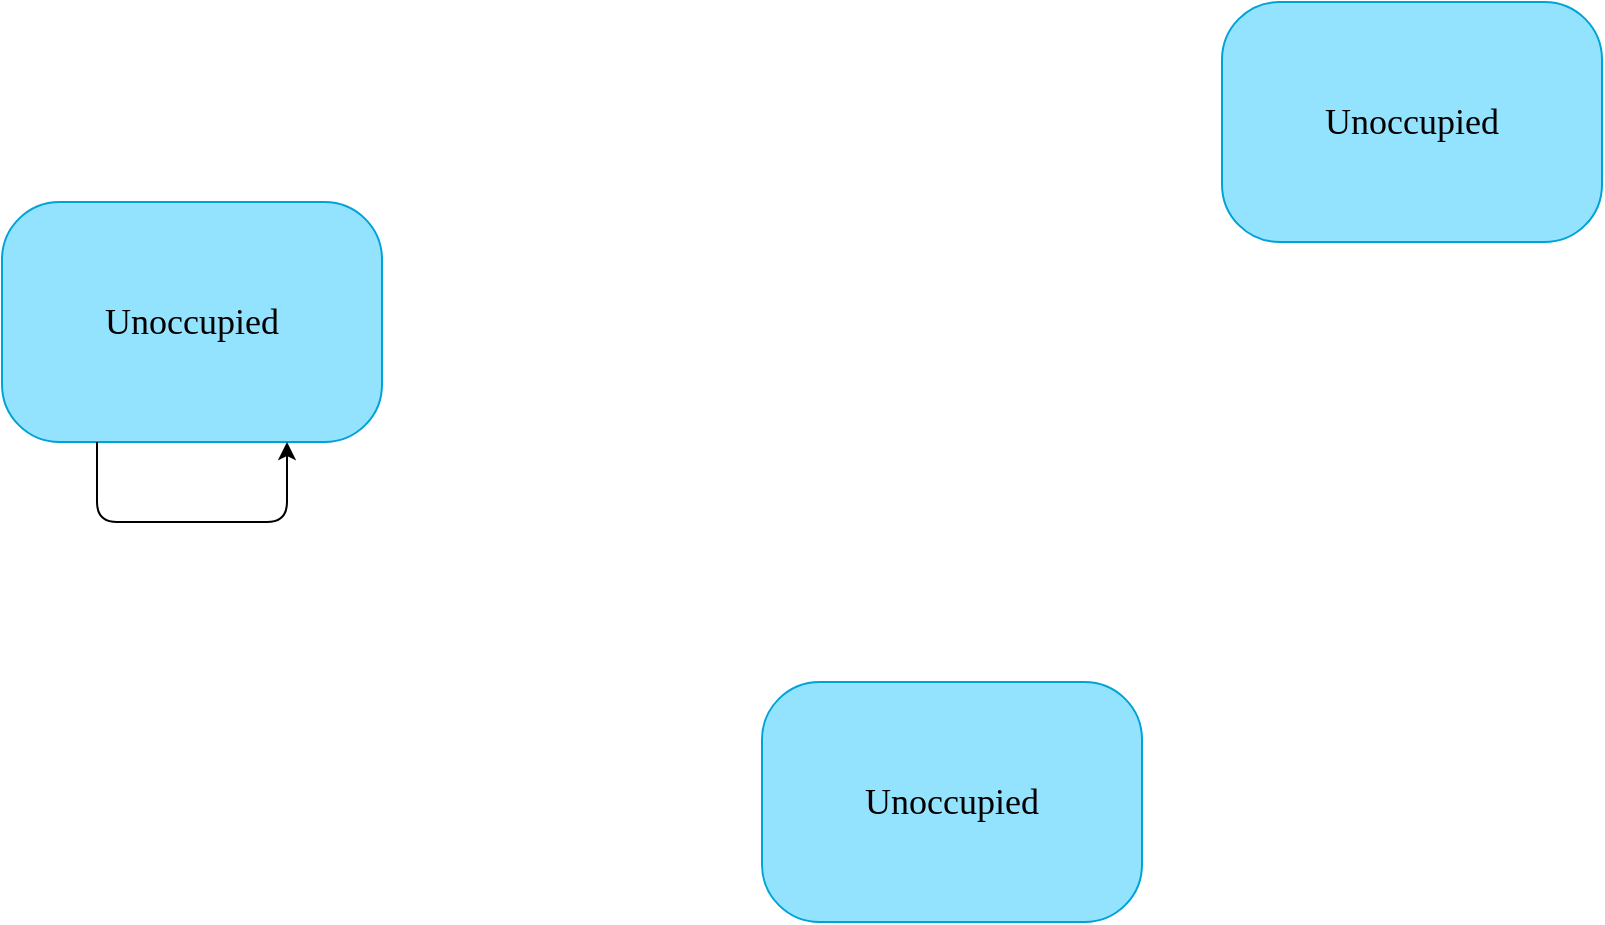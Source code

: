 <mxfile version="21.0.8" type="github"><diagram name="Page-1" id="58cdce13-f638-feb5-8d6f-7d28b1aa9fa0"><mxGraphModel dx="2074" dy="1187" grid="1" gridSize="10" guides="1" tooltips="1" connect="1" arrows="1" fold="1" page="1" pageScale="1" pageWidth="1100" pageHeight="850" background="none" math="0" shadow="0"><root><mxCell id="0"/><mxCell id="1" parent="0"/><mxCell id="382b91b5511bd0f7-6" value="&lt;font style=&quot;font-size: 18px;&quot;&gt;Unoccupied&lt;/font&gt;" style="rounded=1;whiteSpace=wrap;html=1;arcSize=24;fillColor=#94e3fe;strokeColor=#00a3d7;shadow=0;comic=0;labelBackgroundColor=none;fontFamily=Verdana;fontSize=12;fontColor=#000000;align=center;" parent="1" vertex="1"><mxGeometry x="120" y="150" width="190" height="120" as="geometry"/></mxCell><mxCell id="lkW39gLueBYvl8RRp3PP-1" style="edgeStyle=orthogonalEdgeStyle;rounded=1;orthogonalLoop=1;jettySize=auto;html=1;entryX=0.75;entryY=1;entryDx=0;entryDy=0;exitX=0.25;exitY=1;exitDx=0;exitDy=0;" edge="1" parent="1" source="382b91b5511bd0f7-6" target="382b91b5511bd0f7-6"><mxGeometry relative="1" as="geometry"><Array as="points"><mxPoint x="168" y="310"/><mxPoint x="263" y="310"/></Array></mxGeometry></mxCell><mxCell id="lkW39gLueBYvl8RRp3PP-4" value="&lt;font style=&quot;font-size: 18px;&quot;&gt;Unoccupied&lt;/font&gt;" style="rounded=1;whiteSpace=wrap;html=1;arcSize=24;fillColor=#94e3fe;strokeColor=#00a3d7;shadow=0;comic=0;labelBackgroundColor=none;fontFamily=Verdana;fontSize=12;fontColor=#000000;align=center;" vertex="1" parent="1"><mxGeometry x="730" y="50" width="190" height="120" as="geometry"/></mxCell><mxCell id="lkW39gLueBYvl8RRp3PP-5" value="&lt;font style=&quot;font-size: 18px;&quot;&gt;Unoccupied&lt;/font&gt;" style="rounded=1;whiteSpace=wrap;html=1;arcSize=24;fillColor=#94e3fe;strokeColor=#00a3d7;shadow=0;comic=0;labelBackgroundColor=none;fontFamily=Verdana;fontSize=12;fontColor=#000000;align=center;" vertex="1" parent="1"><mxGeometry x="500" y="390" width="190" height="120" as="geometry"/></mxCell></root></mxGraphModel></diagram></mxfile>